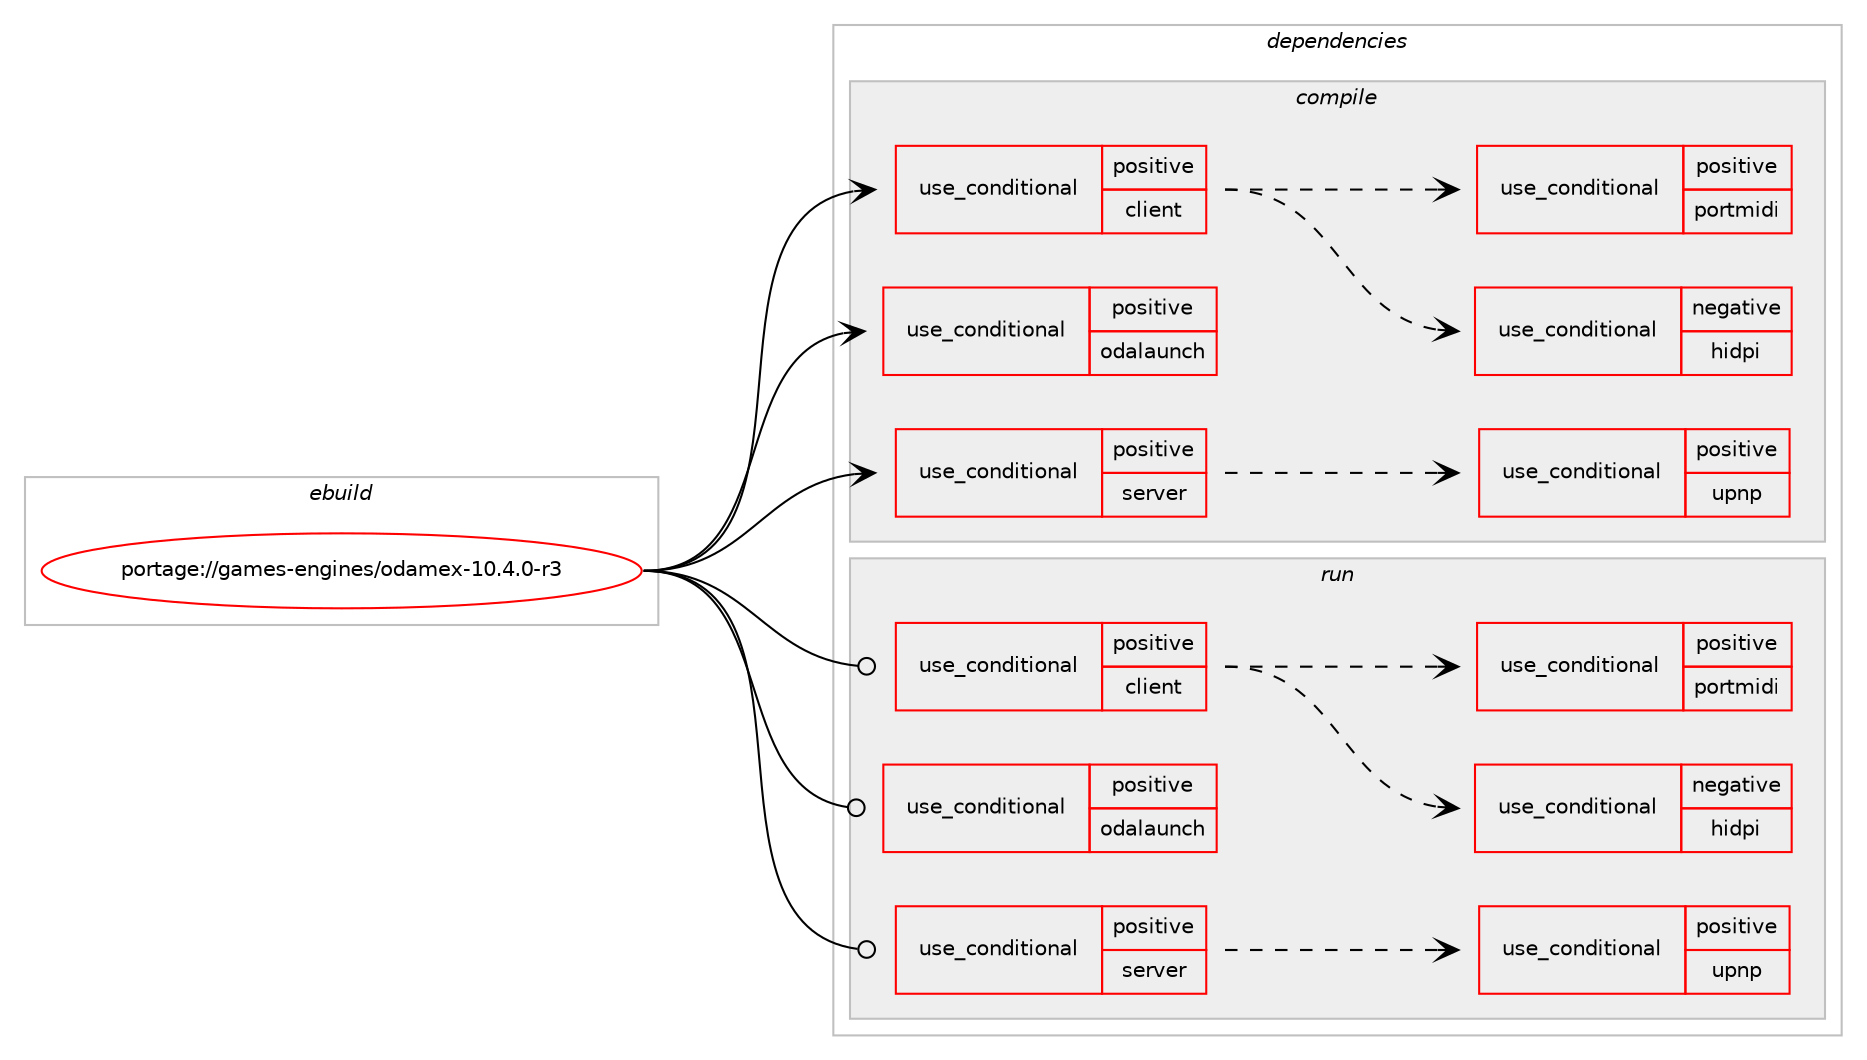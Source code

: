 digraph prolog {

# *************
# Graph options
# *************

newrank=true;
concentrate=true;
compound=true;
graph [rankdir=LR,fontname=Helvetica,fontsize=10,ranksep=1.5];#, ranksep=2.5, nodesep=0.2];
edge  [arrowhead=vee];
node  [fontname=Helvetica,fontsize=10];

# **********
# The ebuild
# **********

subgraph cluster_leftcol {
color=gray;
rank=same;
label=<<i>ebuild</i>>;
id [label="portage://games-engines/odamex-10.4.0-r3", color=red, width=4, href="../games-engines/odamex-10.4.0-r3.svg"];
}

# ****************
# The dependencies
# ****************

subgraph cluster_midcol {
color=gray;
label=<<i>dependencies</i>>;
subgraph cluster_compile {
fillcolor="#eeeeee";
style=filled;
label=<<i>compile</i>>;
subgraph cond62213 {
dependency115230 [label=<<TABLE BORDER="0" CELLBORDER="1" CELLSPACING="0" CELLPADDING="4"><TR><TD ROWSPAN="3" CELLPADDING="10">use_conditional</TD></TR><TR><TD>positive</TD></TR><TR><TD>client</TD></TR></TABLE>>, shape=none, color=red];
# *** BEGIN UNKNOWN DEPENDENCY TYPE (TODO) ***
# dependency115230 -> package_dependency(portage://games-engines/odamex-10.4.0-r3,install,no,media-libs,libpng,none,[,,],[slot(0),equal],[])
# *** END UNKNOWN DEPENDENCY TYPE (TODO) ***

# *** BEGIN UNKNOWN DEPENDENCY TYPE (TODO) ***
# dependency115230 -> package_dependency(portage://games-engines/odamex-10.4.0-r3,install,no,media-libs,libsdl2,none,[,,],[],[use(enable(joystick),none),use(enable(sound),none),use(enable(video),none)])
# *** END UNKNOWN DEPENDENCY TYPE (TODO) ***

# *** BEGIN UNKNOWN DEPENDENCY TYPE (TODO) ***
# dependency115230 -> package_dependency(portage://games-engines/odamex-10.4.0-r3,install,no,media-libs,sdl2-mixer,none,[,,],[],[])
# *** END UNKNOWN DEPENDENCY TYPE (TODO) ***

# *** BEGIN UNKNOWN DEPENDENCY TYPE (TODO) ***
# dependency115230 -> package_dependency(portage://games-engines/odamex-10.4.0-r3,install,no,net-misc,curl,none,[,,],[],[])
# *** END UNKNOWN DEPENDENCY TYPE (TODO) ***

# *** BEGIN UNKNOWN DEPENDENCY TYPE (TODO) ***
# dependency115230 -> package_dependency(portage://games-engines/odamex-10.4.0-r3,install,no,x11-libs,libX11,none,[,,],[],[])
# *** END UNKNOWN DEPENDENCY TYPE (TODO) ***

subgraph cond62214 {
dependency115231 [label=<<TABLE BORDER="0" CELLBORDER="1" CELLSPACING="0" CELLPADDING="4"><TR><TD ROWSPAN="3" CELLPADDING="10">use_conditional</TD></TR><TR><TD>negative</TD></TR><TR><TD>hidpi</TD></TR></TABLE>>, shape=none, color=red];
# *** BEGIN UNKNOWN DEPENDENCY TYPE (TODO) ***
# dependency115231 -> package_dependency(portage://games-engines/odamex-10.4.0-r3,install,no,x11-libs,fltk,none,[,,],[slot(1)],[])
# *** END UNKNOWN DEPENDENCY TYPE (TODO) ***

}
dependency115230:e -> dependency115231:w [weight=20,style="dashed",arrowhead="vee"];
subgraph cond62215 {
dependency115232 [label=<<TABLE BORDER="0" CELLBORDER="1" CELLSPACING="0" CELLPADDING="4"><TR><TD ROWSPAN="3" CELLPADDING="10">use_conditional</TD></TR><TR><TD>positive</TD></TR><TR><TD>portmidi</TD></TR></TABLE>>, shape=none, color=red];
# *** BEGIN UNKNOWN DEPENDENCY TYPE (TODO) ***
# dependency115232 -> package_dependency(portage://games-engines/odamex-10.4.0-r3,install,no,media-libs,portmidi,none,[,,],[],[])
# *** END UNKNOWN DEPENDENCY TYPE (TODO) ***

}
dependency115230:e -> dependency115232:w [weight=20,style="dashed",arrowhead="vee"];
}
id:e -> dependency115230:w [weight=20,style="solid",arrowhead="vee"];
subgraph cond62216 {
dependency115233 [label=<<TABLE BORDER="0" CELLBORDER="1" CELLSPACING="0" CELLPADDING="4"><TR><TD ROWSPAN="3" CELLPADDING="10">use_conditional</TD></TR><TR><TD>positive</TD></TR><TR><TD>odalaunch</TD></TR></TABLE>>, shape=none, color=red];
# *** BEGIN UNKNOWN DEPENDENCY TYPE (TODO) ***
# dependency115233 -> package_dependency(portage://games-engines/odamex-10.4.0-r3,install,no,x11-libs,wxGTK,none,[,,],[slot(3.0-gtk3)],[])
# *** END UNKNOWN DEPENDENCY TYPE (TODO) ***

}
id:e -> dependency115233:w [weight=20,style="solid",arrowhead="vee"];
subgraph cond62217 {
dependency115234 [label=<<TABLE BORDER="0" CELLBORDER="1" CELLSPACING="0" CELLPADDING="4"><TR><TD ROWSPAN="3" CELLPADDING="10">use_conditional</TD></TR><TR><TD>positive</TD></TR><TR><TD>server</TD></TR></TABLE>>, shape=none, color=red];
# *** BEGIN UNKNOWN DEPENDENCY TYPE (TODO) ***
# dependency115234 -> package_dependency(portage://games-engines/odamex-10.4.0-r3,install,no,dev-libs,jsoncpp,none,[,,],any_same_slot,[])
# *** END UNKNOWN DEPENDENCY TYPE (TODO) ***

subgraph cond62218 {
dependency115235 [label=<<TABLE BORDER="0" CELLBORDER="1" CELLSPACING="0" CELLPADDING="4"><TR><TD ROWSPAN="3" CELLPADDING="10">use_conditional</TD></TR><TR><TD>positive</TD></TR><TR><TD>upnp</TD></TR></TABLE>>, shape=none, color=red];
# *** BEGIN UNKNOWN DEPENDENCY TYPE (TODO) ***
# dependency115235 -> package_dependency(portage://games-engines/odamex-10.4.0-r3,install,no,net-libs,miniupnpc,none,[,,],any_same_slot,[])
# *** END UNKNOWN DEPENDENCY TYPE (TODO) ***

}
dependency115234:e -> dependency115235:w [weight=20,style="dashed",arrowhead="vee"];
}
id:e -> dependency115234:w [weight=20,style="solid",arrowhead="vee"];
}
subgraph cluster_compileandrun {
fillcolor="#eeeeee";
style=filled;
label=<<i>compile and run</i>>;
}
subgraph cluster_run {
fillcolor="#eeeeee";
style=filled;
label=<<i>run</i>>;
subgraph cond62219 {
dependency115236 [label=<<TABLE BORDER="0" CELLBORDER="1" CELLSPACING="0" CELLPADDING="4"><TR><TD ROWSPAN="3" CELLPADDING="10">use_conditional</TD></TR><TR><TD>positive</TD></TR><TR><TD>client</TD></TR></TABLE>>, shape=none, color=red];
# *** BEGIN UNKNOWN DEPENDENCY TYPE (TODO) ***
# dependency115236 -> package_dependency(portage://games-engines/odamex-10.4.0-r3,run,no,media-libs,libpng,none,[,,],[slot(0),equal],[])
# *** END UNKNOWN DEPENDENCY TYPE (TODO) ***

# *** BEGIN UNKNOWN DEPENDENCY TYPE (TODO) ***
# dependency115236 -> package_dependency(portage://games-engines/odamex-10.4.0-r3,run,no,media-libs,libsdl2,none,[,,],[],[use(enable(joystick),none),use(enable(sound),none),use(enable(video),none)])
# *** END UNKNOWN DEPENDENCY TYPE (TODO) ***

# *** BEGIN UNKNOWN DEPENDENCY TYPE (TODO) ***
# dependency115236 -> package_dependency(portage://games-engines/odamex-10.4.0-r3,run,no,media-libs,sdl2-mixer,none,[,,],[],[])
# *** END UNKNOWN DEPENDENCY TYPE (TODO) ***

# *** BEGIN UNKNOWN DEPENDENCY TYPE (TODO) ***
# dependency115236 -> package_dependency(portage://games-engines/odamex-10.4.0-r3,run,no,net-misc,curl,none,[,,],[],[])
# *** END UNKNOWN DEPENDENCY TYPE (TODO) ***

# *** BEGIN UNKNOWN DEPENDENCY TYPE (TODO) ***
# dependency115236 -> package_dependency(portage://games-engines/odamex-10.4.0-r3,run,no,x11-libs,libX11,none,[,,],[],[])
# *** END UNKNOWN DEPENDENCY TYPE (TODO) ***

subgraph cond62220 {
dependency115237 [label=<<TABLE BORDER="0" CELLBORDER="1" CELLSPACING="0" CELLPADDING="4"><TR><TD ROWSPAN="3" CELLPADDING="10">use_conditional</TD></TR><TR><TD>negative</TD></TR><TR><TD>hidpi</TD></TR></TABLE>>, shape=none, color=red];
# *** BEGIN UNKNOWN DEPENDENCY TYPE (TODO) ***
# dependency115237 -> package_dependency(portage://games-engines/odamex-10.4.0-r3,run,no,x11-libs,fltk,none,[,,],[slot(1)],[])
# *** END UNKNOWN DEPENDENCY TYPE (TODO) ***

}
dependency115236:e -> dependency115237:w [weight=20,style="dashed",arrowhead="vee"];
subgraph cond62221 {
dependency115238 [label=<<TABLE BORDER="0" CELLBORDER="1" CELLSPACING="0" CELLPADDING="4"><TR><TD ROWSPAN="3" CELLPADDING="10">use_conditional</TD></TR><TR><TD>positive</TD></TR><TR><TD>portmidi</TD></TR></TABLE>>, shape=none, color=red];
# *** BEGIN UNKNOWN DEPENDENCY TYPE (TODO) ***
# dependency115238 -> package_dependency(portage://games-engines/odamex-10.4.0-r3,run,no,media-libs,portmidi,none,[,,],[],[])
# *** END UNKNOWN DEPENDENCY TYPE (TODO) ***

}
dependency115236:e -> dependency115238:w [weight=20,style="dashed",arrowhead="vee"];
}
id:e -> dependency115236:w [weight=20,style="solid",arrowhead="odot"];
subgraph cond62222 {
dependency115239 [label=<<TABLE BORDER="0" CELLBORDER="1" CELLSPACING="0" CELLPADDING="4"><TR><TD ROWSPAN="3" CELLPADDING="10">use_conditional</TD></TR><TR><TD>positive</TD></TR><TR><TD>odalaunch</TD></TR></TABLE>>, shape=none, color=red];
# *** BEGIN UNKNOWN DEPENDENCY TYPE (TODO) ***
# dependency115239 -> package_dependency(portage://games-engines/odamex-10.4.0-r3,run,no,x11-libs,wxGTK,none,[,,],[slot(3.0-gtk3)],[])
# *** END UNKNOWN DEPENDENCY TYPE (TODO) ***

}
id:e -> dependency115239:w [weight=20,style="solid",arrowhead="odot"];
subgraph cond62223 {
dependency115240 [label=<<TABLE BORDER="0" CELLBORDER="1" CELLSPACING="0" CELLPADDING="4"><TR><TD ROWSPAN="3" CELLPADDING="10">use_conditional</TD></TR><TR><TD>positive</TD></TR><TR><TD>server</TD></TR></TABLE>>, shape=none, color=red];
# *** BEGIN UNKNOWN DEPENDENCY TYPE (TODO) ***
# dependency115240 -> package_dependency(portage://games-engines/odamex-10.4.0-r3,run,no,dev-libs,jsoncpp,none,[,,],any_same_slot,[])
# *** END UNKNOWN DEPENDENCY TYPE (TODO) ***

subgraph cond62224 {
dependency115241 [label=<<TABLE BORDER="0" CELLBORDER="1" CELLSPACING="0" CELLPADDING="4"><TR><TD ROWSPAN="3" CELLPADDING="10">use_conditional</TD></TR><TR><TD>positive</TD></TR><TR><TD>upnp</TD></TR></TABLE>>, shape=none, color=red];
# *** BEGIN UNKNOWN DEPENDENCY TYPE (TODO) ***
# dependency115241 -> package_dependency(portage://games-engines/odamex-10.4.0-r3,run,no,net-libs,miniupnpc,none,[,,],any_same_slot,[])
# *** END UNKNOWN DEPENDENCY TYPE (TODO) ***

}
dependency115240:e -> dependency115241:w [weight=20,style="dashed",arrowhead="vee"];
}
id:e -> dependency115240:w [weight=20,style="solid",arrowhead="odot"];
}
}

# **************
# The candidates
# **************

subgraph cluster_choices {
rank=same;
color=gray;
label=<<i>candidates</i>>;

}

}
